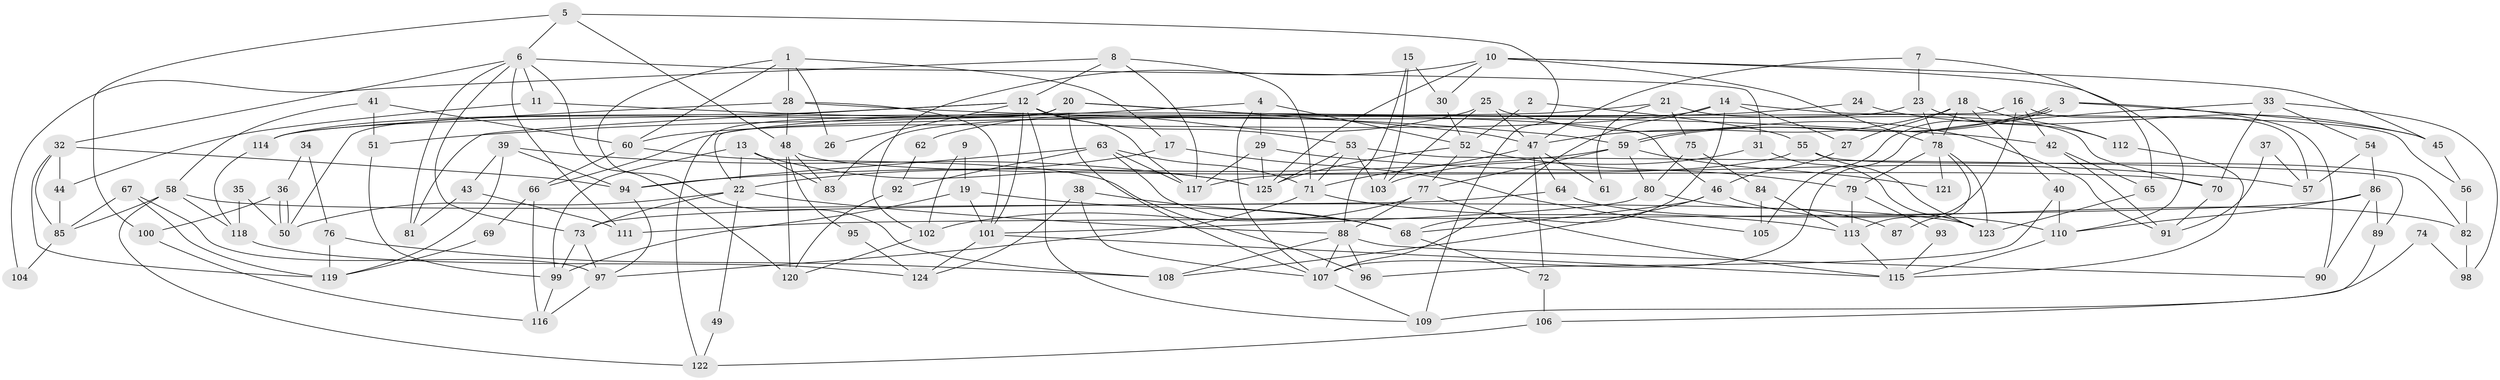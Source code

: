 // Generated by graph-tools (version 1.1) at 2025/36/03/09/25 02:36:01]
// undirected, 125 vertices, 250 edges
graph export_dot {
graph [start="1"]
  node [color=gray90,style=filled];
  1;
  2;
  3;
  4;
  5;
  6;
  7;
  8;
  9;
  10;
  11;
  12;
  13;
  14;
  15;
  16;
  17;
  18;
  19;
  20;
  21;
  22;
  23;
  24;
  25;
  26;
  27;
  28;
  29;
  30;
  31;
  32;
  33;
  34;
  35;
  36;
  37;
  38;
  39;
  40;
  41;
  42;
  43;
  44;
  45;
  46;
  47;
  48;
  49;
  50;
  51;
  52;
  53;
  54;
  55;
  56;
  57;
  58;
  59;
  60;
  61;
  62;
  63;
  64;
  65;
  66;
  67;
  68;
  69;
  70;
  71;
  72;
  73;
  74;
  75;
  76;
  77;
  78;
  79;
  80;
  81;
  82;
  83;
  84;
  85;
  86;
  87;
  88;
  89;
  90;
  91;
  92;
  93;
  94;
  95;
  96;
  97;
  98;
  99;
  100;
  101;
  102;
  103;
  104;
  105;
  106;
  107;
  108;
  109;
  110;
  111;
  112;
  113;
  114;
  115;
  116;
  117;
  118;
  119;
  120;
  121;
  122;
  123;
  124;
  125;
  1 -- 28;
  1 -- 108;
  1 -- 17;
  1 -- 26;
  1 -- 60;
  2 -- 55;
  2 -- 52;
  3 -- 105;
  3 -- 59;
  3 -- 59;
  3 -- 45;
  3 -- 90;
  4 -- 51;
  4 -- 29;
  4 -- 52;
  4 -- 107;
  5 -- 6;
  5 -- 48;
  5 -- 100;
  5 -- 109;
  6 -- 73;
  6 -- 11;
  6 -- 31;
  6 -- 32;
  6 -- 81;
  6 -- 111;
  6 -- 120;
  7 -- 65;
  7 -- 47;
  7 -- 23;
  8 -- 71;
  8 -- 12;
  8 -- 104;
  8 -- 117;
  9 -- 102;
  9 -- 19;
  10 -- 78;
  10 -- 30;
  10 -- 45;
  10 -- 102;
  10 -- 110;
  10 -- 125;
  11 -- 44;
  11 -- 59;
  12 -- 109;
  12 -- 117;
  12 -- 26;
  12 -- 53;
  12 -- 81;
  12 -- 101;
  12 -- 114;
  13 -- 99;
  13 -- 22;
  13 -- 83;
  13 -- 125;
  14 -- 60;
  14 -- 27;
  14 -- 56;
  14 -- 68;
  14 -- 107;
  15 -- 103;
  15 -- 88;
  15 -- 30;
  16 -- 22;
  16 -- 113;
  16 -- 42;
  16 -- 57;
  17 -- 22;
  17 -- 105;
  18 -- 47;
  18 -- 78;
  18 -- 27;
  18 -- 40;
  18 -- 112;
  19 -- 68;
  19 -- 101;
  19 -- 99;
  20 -- 107;
  20 -- 46;
  20 -- 47;
  20 -- 50;
  20 -- 122;
  21 -- 114;
  21 -- 70;
  21 -- 61;
  21 -- 75;
  22 -- 88;
  22 -- 50;
  22 -- 49;
  22 -- 73;
  23 -- 83;
  23 -- 78;
  23 -- 112;
  24 -- 66;
  24 -- 45;
  25 -- 47;
  25 -- 103;
  25 -- 62;
  25 -- 91;
  27 -- 46;
  28 -- 42;
  28 -- 101;
  28 -- 48;
  28 -- 114;
  29 -- 125;
  29 -- 117;
  29 -- 57;
  30 -- 52;
  31 -- 123;
  31 -- 103;
  32 -- 94;
  32 -- 44;
  32 -- 85;
  32 -- 119;
  33 -- 107;
  33 -- 54;
  33 -- 70;
  33 -- 98;
  34 -- 76;
  34 -- 36;
  35 -- 118;
  35 -- 50;
  36 -- 100;
  36 -- 50;
  36 -- 50;
  37 -- 91;
  37 -- 57;
  38 -- 68;
  38 -- 107;
  38 -- 124;
  39 -- 125;
  39 -- 119;
  39 -- 43;
  39 -- 94;
  40 -- 110;
  40 -- 96;
  41 -- 60;
  41 -- 58;
  41 -- 51;
  42 -- 91;
  42 -- 65;
  43 -- 81;
  43 -- 111;
  44 -- 85;
  45 -- 56;
  46 -- 68;
  46 -- 110;
  46 -- 108;
  47 -- 72;
  47 -- 61;
  47 -- 64;
  47 -- 71;
  48 -- 120;
  48 -- 70;
  48 -- 83;
  48 -- 95;
  49 -- 122;
  51 -- 99;
  52 -- 125;
  52 -- 77;
  52 -- 79;
  53 -- 125;
  53 -- 71;
  53 -- 89;
  53 -- 103;
  54 -- 86;
  54 -- 57;
  55 -- 117;
  55 -- 82;
  55 -- 123;
  56 -- 82;
  58 -- 118;
  58 -- 123;
  58 -- 85;
  58 -- 122;
  59 -- 77;
  59 -- 80;
  59 -- 94;
  59 -- 121;
  60 -- 96;
  60 -- 66;
  62 -- 92;
  63 -- 94;
  63 -- 71;
  63 -- 68;
  63 -- 92;
  63 -- 117;
  64 -- 73;
  64 -- 82;
  65 -- 123;
  66 -- 116;
  66 -- 69;
  67 -- 97;
  67 -- 85;
  67 -- 119;
  68 -- 72;
  69 -- 119;
  70 -- 91;
  71 -- 97;
  71 -- 113;
  72 -- 106;
  73 -- 97;
  73 -- 99;
  74 -- 109;
  74 -- 98;
  75 -- 80;
  75 -- 84;
  76 -- 108;
  76 -- 119;
  77 -- 115;
  77 -- 88;
  77 -- 102;
  78 -- 79;
  78 -- 87;
  78 -- 121;
  78 -- 123;
  79 -- 113;
  79 -- 93;
  80 -- 101;
  80 -- 87;
  82 -- 98;
  84 -- 113;
  84 -- 105;
  85 -- 104;
  86 -- 90;
  86 -- 111;
  86 -- 89;
  86 -- 110;
  88 -- 107;
  88 -- 90;
  88 -- 96;
  88 -- 108;
  89 -- 106;
  92 -- 120;
  93 -- 115;
  94 -- 97;
  95 -- 124;
  97 -- 116;
  99 -- 116;
  100 -- 116;
  101 -- 115;
  101 -- 124;
  102 -- 120;
  106 -- 122;
  107 -- 109;
  110 -- 115;
  112 -- 115;
  113 -- 115;
  114 -- 118;
  118 -- 124;
}
